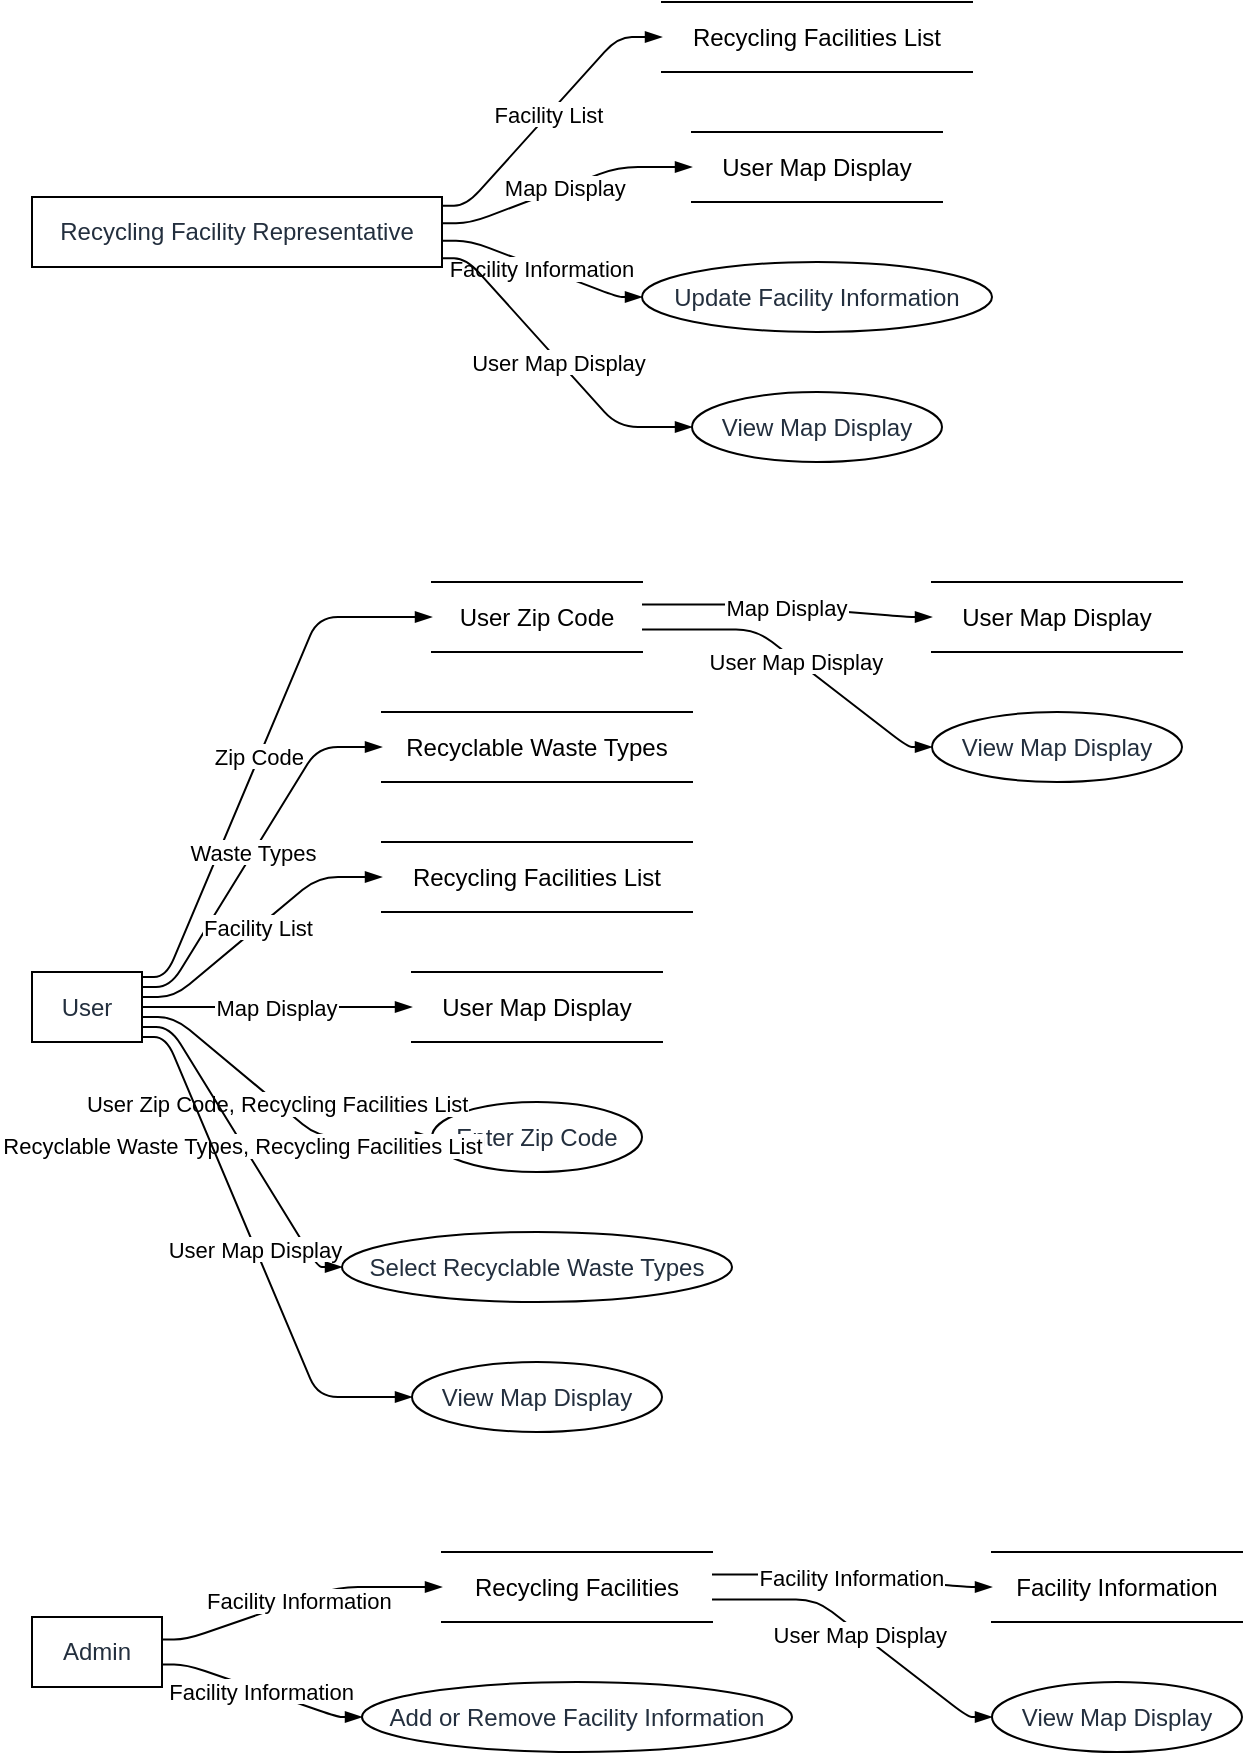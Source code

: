 <mxfile version="23.0.2" type="device">
  <diagram name="Page-1" id="kVJdxvFILHavqbS5BdkV">
    <mxGraphModel dx="1621" dy="511" grid="1" gridSize="10" guides="1" tooltips="1" connect="1" arrows="1" fold="1" page="1" pageScale="1" pageWidth="827" pageHeight="1169" math="0" shadow="0">
      <root>
        <mxCell id="0" />
        <mxCell id="1" parent="0" />
        <UserObject label="User" type="externalEntity" source="" flow="" placeholders="1" id="D7BLqDgqPV9AIPP87fAx-1">
          <mxCell style="shape=rectangle;whiteSpace=wrap;html=1;fillColor=#ffffff;strokeColor=#000000;align=center;verticalAlign=middle;fontColor=#232F3E;" vertex="1" parent="1">
            <mxGeometry y="485" width="55" height="35" as="geometry" />
          </mxCell>
        </UserObject>
        <UserObject label="Recycling Facility Representative" type="externalEntity" source="" flow="" placeholders="1" id="D7BLqDgqPV9AIPP87fAx-2">
          <mxCell style="shape=rectangle;whiteSpace=wrap;html=1;fillColor=#ffffff;strokeColor=#000000;align=center;verticalAlign=middle;fontColor=#232F3E;" vertex="1" parent="1">
            <mxGeometry y="97.5" width="205" height="35" as="geometry" />
          </mxCell>
        </UserObject>
        <UserObject label="Admin" type="externalEntity" source="" flow="" placeholders="1" id="D7BLqDgqPV9AIPP87fAx-3">
          <mxCell style="shape=rectangle;whiteSpace=wrap;html=1;fillColor=#ffffff;strokeColor=#000000;align=center;verticalAlign=middle;fontColor=#232F3E;" vertex="1" parent="1">
            <mxGeometry y="807.5" width="65" height="35" as="geometry" />
          </mxCell>
        </UserObject>
        <UserObject label="Recycling Facilities" type="dataStore" source="3" flow="Facility Information" placeholders="1" id="D7BLqDgqPV9AIPP87fAx-4">
          <mxCell style="html=1;dashed=0;whiteSpace=wrap;shape=partialRectangle;right=0;left=0;" vertex="1" parent="1">
            <mxGeometry x="205" y="775" width="135" height="35" as="geometry" />
          </mxCell>
        </UserObject>
        <UserObject label="User Zip Code" type="dataStore" source="1" flow="Zip Code" placeholders="1" id="D7BLqDgqPV9AIPP87fAx-5">
          <mxCell style="html=1;dashed=0;whiteSpace=wrap;shape=partialRectangle;right=0;left=0;" vertex="1" parent="1">
            <mxGeometry x="200" y="290" width="105" height="35" as="geometry" />
          </mxCell>
        </UserObject>
        <UserObject label="Recyclable Waste Types" type="dataStore" source="1" flow="Waste Types" placeholders="1" id="D7BLqDgqPV9AIPP87fAx-6">
          <mxCell style="html=1;dashed=0;whiteSpace=wrap;shape=partialRectangle;right=0;left=0;" vertex="1" parent="1">
            <mxGeometry x="175" y="355" width="155" height="35" as="geometry" />
          </mxCell>
        </UserObject>
        <UserObject label="Recycling Facilities List" type="dataStore" source="1" flow="Facility List" placeholders="1" id="D7BLqDgqPV9AIPP87fAx-7">
          <mxCell style="html=1;dashed=0;whiteSpace=wrap;shape=partialRectangle;right=0;left=0;" vertex="1" parent="1">
            <mxGeometry x="175" y="420" width="155" height="35" as="geometry" />
          </mxCell>
        </UserObject>
        <UserObject label="Recycling Facilities List" type="dataStore" source="2" flow="Facility List" placeholders="1" id="D7BLqDgqPV9AIPP87fAx-8">
          <mxCell style="html=1;dashed=0;whiteSpace=wrap;shape=partialRectangle;right=0;left=0;" vertex="1" parent="1">
            <mxGeometry x="315" width="155" height="35" as="geometry" />
          </mxCell>
        </UserObject>
        <UserObject label="Facility Information" type="dataStore" source="4" flow="Facility Information" placeholders="1" id="D7BLqDgqPV9AIPP87fAx-9">
          <mxCell style="html=1;dashed=0;whiteSpace=wrap;shape=partialRectangle;right=0;left=0;" vertex="1" parent="1">
            <mxGeometry x="480" y="775" width="125" height="35" as="geometry" />
          </mxCell>
        </UserObject>
        <UserObject label="User Map Display" type="dataStore" source="1" flow="Map Display" placeholders="1" id="D7BLqDgqPV9AIPP87fAx-10">
          <mxCell style="html=1;dashed=0;whiteSpace=wrap;shape=partialRectangle;right=0;left=0;" vertex="1" parent="1">
            <mxGeometry x="190" y="485" width="125" height="35" as="geometry" />
          </mxCell>
        </UserObject>
        <UserObject label="User Map Display" type="dataStore" source="5" flow="Map Display" placeholders="1" id="D7BLqDgqPV9AIPP87fAx-11">
          <mxCell style="html=1;dashed=0;whiteSpace=wrap;shape=partialRectangle;right=0;left=0;" vertex="1" parent="1">
            <mxGeometry x="450" y="290" width="125" height="35" as="geometry" />
          </mxCell>
        </UserObject>
        <UserObject label="User Map Display" type="dataStore" source="2" flow="Map Display" placeholders="1" id="D7BLqDgqPV9AIPP87fAx-12">
          <mxCell style="html=1;dashed=0;whiteSpace=wrap;shape=partialRectangle;right=0;left=0;" vertex="1" parent="1">
            <mxGeometry x="330" y="65" width="125" height="35" as="geometry" />
          </mxCell>
        </UserObject>
        <UserObject label="Enter Zip Code" type="process" source="1" flow="User Zip Code, Recycling Facilities List" placeholders="1" id="D7BLqDgqPV9AIPP87fAx-13">
          <mxCell style="shape=ellipse;perimeter=ellipsePerimeter;whiteSpace=wrap;html=1;fillColor=#ffffff;strokeColor=#000000;align=center;verticalAlign=middle;fontColor=#232F3E;" vertex="1" parent="1">
            <mxGeometry x="200" y="550" width="105" height="35" as="geometry" />
          </mxCell>
        </UserObject>
        <UserObject label="Update Facility Information" type="process" source="2" flow="Facility Information" placeholders="1" id="D7BLqDgqPV9AIPP87fAx-14">
          <mxCell style="shape=ellipse;perimeter=ellipsePerimeter;whiteSpace=wrap;html=1;fillColor=#ffffff;strokeColor=#000000;align=center;verticalAlign=middle;fontColor=#232F3E;" vertex="1" parent="1">
            <mxGeometry x="305" y="130" width="175" height="35" as="geometry" />
          </mxCell>
        </UserObject>
        <UserObject label="Select Recyclable Waste Types" type="process" source="1" flow="Recyclable Waste Types, Recycling Facilities List" placeholders="1" id="D7BLqDgqPV9AIPP87fAx-15">
          <mxCell style="shape=ellipse;perimeter=ellipsePerimeter;whiteSpace=wrap;html=1;fillColor=#ffffff;strokeColor=#000000;align=center;verticalAlign=middle;fontColor=#232F3E;" vertex="1" parent="1">
            <mxGeometry x="155" y="615" width="195" height="35" as="geometry" />
          </mxCell>
        </UserObject>
        <UserObject label="Add or Remove Facility Information" type="process" source="3" flow="Facility Information" placeholders="1" id="D7BLqDgqPV9AIPP87fAx-16">
          <mxCell style="shape=ellipse;perimeter=ellipsePerimeter;whiteSpace=wrap;html=1;fillColor=#ffffff;strokeColor=#000000;align=center;verticalAlign=middle;fontColor=#232F3E;" vertex="1" parent="1">
            <mxGeometry x="165" y="840" width="215" height="35" as="geometry" />
          </mxCell>
        </UserObject>
        <UserObject label="View Map Display" type="process" source="1" flow="User Map Display" placeholders="1" id="D7BLqDgqPV9AIPP87fAx-17">
          <mxCell style="shape=ellipse;perimeter=ellipsePerimeter;whiteSpace=wrap;html=1;fillColor=#ffffff;strokeColor=#000000;align=center;verticalAlign=middle;fontColor=#232F3E;" vertex="1" parent="1">
            <mxGeometry x="190" y="680" width="125" height="35" as="geometry" />
          </mxCell>
        </UserObject>
        <UserObject label="View Map Display" type="process" source="2" flow="User Map Display" placeholders="1" id="D7BLqDgqPV9AIPP87fAx-18">
          <mxCell style="shape=ellipse;perimeter=ellipsePerimeter;whiteSpace=wrap;html=1;fillColor=#ffffff;strokeColor=#000000;align=center;verticalAlign=middle;fontColor=#232F3E;" vertex="1" parent="1">
            <mxGeometry x="330" y="195" width="125" height="35" as="geometry" />
          </mxCell>
        </UserObject>
        <UserObject label="View Map Display" type="process" source="5" flow="User Map Display" placeholders="1" id="D7BLqDgqPV9AIPP87fAx-19">
          <mxCell style="shape=ellipse;perimeter=ellipsePerimeter;whiteSpace=wrap;html=1;fillColor=#ffffff;strokeColor=#000000;align=center;verticalAlign=middle;fontColor=#232F3E;" vertex="1" parent="1">
            <mxGeometry x="450" y="355" width="125" height="35" as="geometry" />
          </mxCell>
        </UserObject>
        <UserObject label="View Map Display" type="process" source="4" flow="User Map Display" placeholders="1" id="D7BLqDgqPV9AIPP87fAx-20">
          <mxCell style="shape=ellipse;perimeter=ellipsePerimeter;whiteSpace=wrap;html=1;fillColor=#ffffff;strokeColor=#000000;align=center;verticalAlign=middle;fontColor=#232F3E;" vertex="1" parent="1">
            <mxGeometry x="480" y="840" width="125" height="35" as="geometry" />
          </mxCell>
        </UserObject>
        <mxCell id="D7BLqDgqPV9AIPP87fAx-21" value="Facility Information" style="endArrow=blockThin;endFill=1;fontSize=11;orthogonal=1;noEdgeStyle=1;" edge="1" parent="1" source="D7BLqDgqPV9AIPP87fAx-3" target="D7BLqDgqPV9AIPP87fAx-4">
          <mxGeometry relative="1" as="geometry">
            <Array as="points">
              <mxPoint x="77" y="818.75" />
              <mxPoint x="153" y="792.5" />
            </Array>
          </mxGeometry>
        </mxCell>
        <mxCell id="D7BLqDgqPV9AIPP87fAx-22" value="Zip Code" style="endArrow=blockThin;endFill=1;fontSize=11;orthogonal=1;noEdgeStyle=1;" edge="1" parent="1" source="D7BLqDgqPV9AIPP87fAx-1" target="D7BLqDgqPV9AIPP87fAx-5">
          <mxGeometry relative="1" as="geometry">
            <Array as="points">
              <mxPoint x="67" y="487.5" />
              <mxPoint x="143" y="307.5" />
            </Array>
          </mxGeometry>
        </mxCell>
        <mxCell id="D7BLqDgqPV9AIPP87fAx-23" value="Waste Types" style="endArrow=blockThin;endFill=1;fontSize=11;orthogonal=1;noEdgeStyle=1;" edge="1" parent="1" source="D7BLqDgqPV9AIPP87fAx-1" target="D7BLqDgqPV9AIPP87fAx-6">
          <mxGeometry relative="1" as="geometry">
            <Array as="points">
              <mxPoint x="69" y="492.5" />
              <mxPoint x="143" y="372.5" />
            </Array>
          </mxGeometry>
        </mxCell>
        <mxCell id="D7BLqDgqPV9AIPP87fAx-24" value="Facility List" style="endArrow=blockThin;endFill=1;fontSize=11;orthogonal=1;noEdgeStyle=1;" edge="1" parent="1" source="D7BLqDgqPV9AIPP87fAx-1" target="D7BLqDgqPV9AIPP87fAx-7">
          <mxGeometry relative="1" as="geometry">
            <Array as="points">
              <mxPoint x="71" y="497.5" />
              <mxPoint x="143" y="437.5" />
            </Array>
          </mxGeometry>
        </mxCell>
        <mxCell id="D7BLqDgqPV9AIPP87fAx-25" value="Facility List" style="endArrow=blockThin;endFill=1;fontSize=11;orthogonal=1;noEdgeStyle=1;" edge="1" parent="1" source="D7BLqDgqPV9AIPP87fAx-2" target="D7BLqDgqPV9AIPP87fAx-8">
          <mxGeometry relative="1" as="geometry">
            <Array as="points">
              <mxPoint x="217" y="101.875" />
              <mxPoint x="293" y="17.5" />
            </Array>
          </mxGeometry>
        </mxCell>
        <mxCell id="D7BLqDgqPV9AIPP87fAx-26" value="Facility Information" style="endArrow=blockThin;endFill=1;fontSize=11;orthogonal=1;noEdgeStyle=1;" edge="1" parent="1" source="D7BLqDgqPV9AIPP87fAx-4" target="D7BLqDgqPV9AIPP87fAx-9">
          <mxGeometry relative="1" as="geometry">
            <Array as="points">
              <mxPoint x="392" y="786.25" />
              <mxPoint x="468" y="792.5" />
            </Array>
          </mxGeometry>
        </mxCell>
        <mxCell id="D7BLqDgqPV9AIPP87fAx-27" value="Map Display" style="endArrow=blockThin;endFill=1;fontSize=11;orthogonal=1;noEdgeStyle=1;" edge="1" parent="1" source="D7BLqDgqPV9AIPP87fAx-1" target="D7BLqDgqPV9AIPP87fAx-10">
          <mxGeometry relative="1" as="geometry">
            <Array as="points">
              <mxPoint x="73" y="502.5" />
              <mxPoint x="143" y="502.5" />
            </Array>
          </mxGeometry>
        </mxCell>
        <mxCell id="D7BLqDgqPV9AIPP87fAx-28" value="Map Display" style="endArrow=blockThin;endFill=1;fontSize=11;orthogonal=1;noEdgeStyle=1;" edge="1" parent="1" source="D7BLqDgqPV9AIPP87fAx-5" target="D7BLqDgqPV9AIPP87fAx-11">
          <mxGeometry relative="1" as="geometry">
            <Array as="points">
              <mxPoint x="362" y="301.25" />
              <mxPoint x="438" y="307.5" />
            </Array>
          </mxGeometry>
        </mxCell>
        <mxCell id="D7BLqDgqPV9AIPP87fAx-29" value="Map Display" style="endArrow=blockThin;endFill=1;fontSize=11;orthogonal=1;noEdgeStyle=1;" edge="1" parent="1" source="D7BLqDgqPV9AIPP87fAx-2" target="D7BLqDgqPV9AIPP87fAx-12">
          <mxGeometry relative="1" as="geometry">
            <Array as="points">
              <mxPoint x="219" y="110.625" />
              <mxPoint x="293" y="82.5" />
            </Array>
          </mxGeometry>
        </mxCell>
        <mxCell id="D7BLqDgqPV9AIPP87fAx-30" value="User Zip Code, Recycling Facilities List" style="endArrow=blockThin;endFill=1;fontSize=11;orthogonal=1;noEdgeStyle=1;" edge="1" parent="1" source="D7BLqDgqPV9AIPP87fAx-1" target="D7BLqDgqPV9AIPP87fAx-13">
          <mxGeometry relative="1" as="geometry">
            <Array as="points">
              <mxPoint x="71" y="507.5" />
              <mxPoint x="143" y="567.5" />
            </Array>
          </mxGeometry>
        </mxCell>
        <mxCell id="D7BLqDgqPV9AIPP87fAx-31" value="Facility Information" style="endArrow=blockThin;endFill=1;fontSize=11;orthogonal=1;noEdgeStyle=1;" edge="1" parent="1" source="D7BLqDgqPV9AIPP87fAx-2" target="D7BLqDgqPV9AIPP87fAx-14">
          <mxGeometry relative="1" as="geometry">
            <Array as="points">
              <mxPoint x="219" y="119.375" />
              <mxPoint x="293" y="147.5" />
            </Array>
          </mxGeometry>
        </mxCell>
        <mxCell id="D7BLqDgqPV9AIPP87fAx-32" value="Recyclable Waste Types, Recycling Facilities List" style="endArrow=blockThin;endFill=1;fontSize=11;orthogonal=1;noEdgeStyle=1;" edge="1" parent="1" source="D7BLqDgqPV9AIPP87fAx-1" target="D7BLqDgqPV9AIPP87fAx-15">
          <mxGeometry relative="1" as="geometry">
            <Array as="points">
              <mxPoint x="69" y="512.5" />
              <mxPoint x="143" y="632.5" />
            </Array>
          </mxGeometry>
        </mxCell>
        <mxCell id="D7BLqDgqPV9AIPP87fAx-33" value="Facility Information" style="endArrow=blockThin;endFill=1;fontSize=11;orthogonal=1;noEdgeStyle=1;" edge="1" parent="1" source="D7BLqDgqPV9AIPP87fAx-3" target="D7BLqDgqPV9AIPP87fAx-16">
          <mxGeometry relative="1" as="geometry">
            <Array as="points">
              <mxPoint x="77" y="831.25" />
              <mxPoint x="153" y="857.5" />
            </Array>
          </mxGeometry>
        </mxCell>
        <mxCell id="D7BLqDgqPV9AIPP87fAx-34" value="User Map Display" style="endArrow=blockThin;endFill=1;fontSize=11;orthogonal=1;noEdgeStyle=1;" edge="1" parent="1" source="D7BLqDgqPV9AIPP87fAx-1" target="D7BLqDgqPV9AIPP87fAx-17">
          <mxGeometry relative="1" as="geometry">
            <Array as="points">
              <mxPoint x="67" y="517.5" />
              <mxPoint x="143" y="697.5" />
            </Array>
          </mxGeometry>
        </mxCell>
        <mxCell id="D7BLqDgqPV9AIPP87fAx-35" value="User Map Display" style="endArrow=blockThin;endFill=1;fontSize=11;orthogonal=1;noEdgeStyle=1;" edge="1" parent="1" source="D7BLqDgqPV9AIPP87fAx-2" target="D7BLqDgqPV9AIPP87fAx-18">
          <mxGeometry relative="1" as="geometry">
            <Array as="points">
              <mxPoint x="217" y="128.125" />
              <mxPoint x="293" y="212.5" />
            </Array>
          </mxGeometry>
        </mxCell>
        <mxCell id="D7BLqDgqPV9AIPP87fAx-36" value="User Map Display" style="endArrow=blockThin;endFill=1;fontSize=11;orthogonal=1;noEdgeStyle=1;" edge="1" parent="1" source="D7BLqDgqPV9AIPP87fAx-5" target="D7BLqDgqPV9AIPP87fAx-19">
          <mxGeometry relative="1" as="geometry">
            <Array as="points">
              <mxPoint x="362" y="313.75" />
              <mxPoint x="438" y="372.5" />
            </Array>
          </mxGeometry>
        </mxCell>
        <mxCell id="D7BLqDgqPV9AIPP87fAx-37" value="User Map Display" style="endArrow=blockThin;endFill=1;fontSize=11;orthogonal=1;noEdgeStyle=1;" edge="1" parent="1" source="D7BLqDgqPV9AIPP87fAx-4" target="D7BLqDgqPV9AIPP87fAx-20">
          <mxGeometry relative="1" as="geometry">
            <Array as="points">
              <mxPoint x="392" y="798.75" />
              <mxPoint x="468" y="857.5" />
            </Array>
          </mxGeometry>
        </mxCell>
      </root>
    </mxGraphModel>
  </diagram>
</mxfile>
